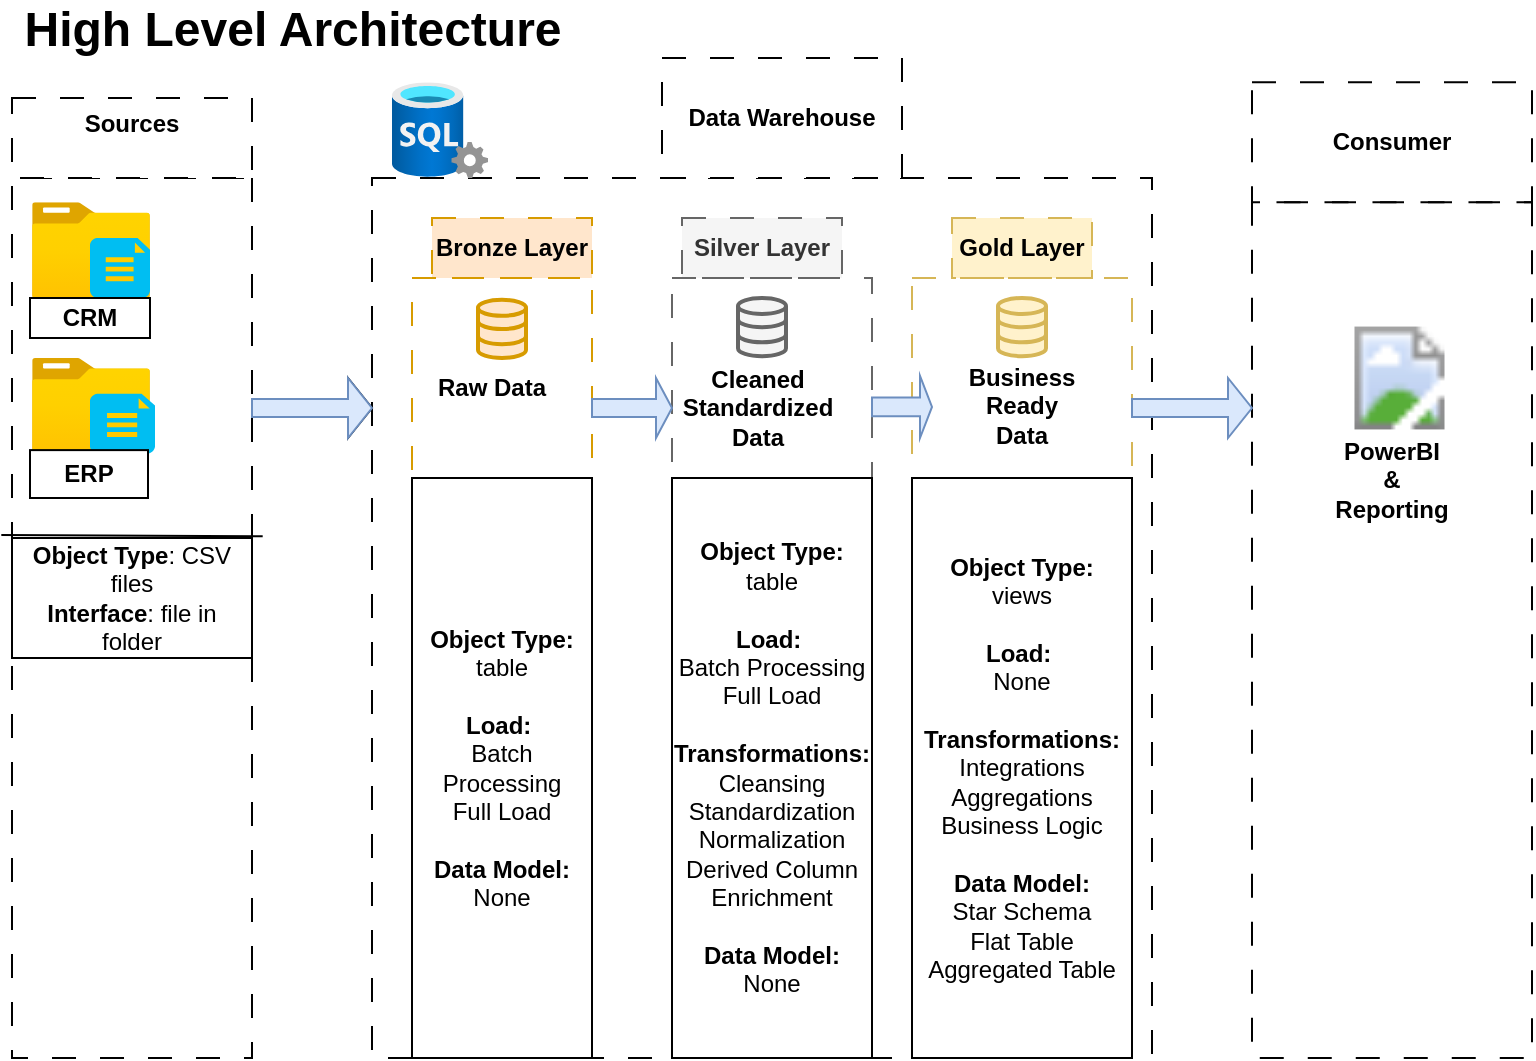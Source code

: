 <mxfile version="27.0.2">
  <diagram name="Page-1" id="kiqsvI8xpEkr5KCxIyeK">
    <mxGraphModel dx="786" dy="524" grid="1" gridSize="10" guides="1" tooltips="1" connect="1" arrows="1" fold="1" page="1" pageScale="1" pageWidth="850" pageHeight="1100" math="0" shadow="0">
      <root>
        <mxCell id="0" />
        <mxCell id="1" parent="0" />
        <mxCell id="_cw1S5Q_7i2iJpN1TKtw-1" value="High Level Architecture&lt;div&gt;&lt;br&gt;&lt;/div&gt;" style="text;strokeColor=none;fillColor=none;html=1;fontSize=24;fontStyle=1;verticalAlign=middle;align=center;" vertex="1" parent="1">
          <mxGeometry x="130" y="30" width="100" height="40" as="geometry" />
        </mxCell>
        <mxCell id="_cw1S5Q_7i2iJpN1TKtw-2" value="" style="rounded=0;whiteSpace=wrap;html=1;fillColor=none;strokeColor=#000000;fontColor=#333333;dashed=1;dashPattern=12 12;direction=south;" vertex="1" parent="1">
          <mxGeometry x="40" y="110" width="120" height="440" as="geometry" />
        </mxCell>
        <mxCell id="_cw1S5Q_7i2iJpN1TKtw-3" value="Sources&lt;div&gt;&lt;br&gt;&lt;/div&gt;" style="rounded=0;whiteSpace=wrap;html=1;strokeColor=default;fillColor=default;dashed=1;dashPattern=12 12;fontStyle=1" vertex="1" parent="1">
          <mxGeometry x="40" y="70" width="120" height="40" as="geometry" />
        </mxCell>
        <mxCell id="_cw1S5Q_7i2iJpN1TKtw-4" value="" style="rounded=0;whiteSpace=wrap;html=1;fillColor=none;strokeColor=default;dashed=1;dashPattern=12 12;" vertex="1" parent="1">
          <mxGeometry x="220" y="110" width="390" height="440" as="geometry" />
        </mxCell>
        <mxCell id="_cw1S5Q_7i2iJpN1TKtw-5" value="Data Warehouse" style="rounded=0;whiteSpace=wrap;html=1;strokeColor=default;gradientColor=none;dashed=1;dashPattern=12 12;fontStyle=1" vertex="1" parent="1">
          <mxGeometry x="365" y="50" width="120" height="60" as="geometry" />
        </mxCell>
        <mxCell id="_cw1S5Q_7i2iJpN1TKtw-6" value="" style="rounded=0;whiteSpace=wrap;html=1;fillColor=none;strokeColor=#000000;fontColor=#333333;dashed=1;dashPattern=12 12;direction=south;" vertex="1" parent="1">
          <mxGeometry x="660" y="122.12" width="140" height="427.88" as="geometry" />
        </mxCell>
        <mxCell id="_cw1S5Q_7i2iJpN1TKtw-7" value="Consumer" style="rounded=0;whiteSpace=wrap;html=1;dashed=1;dashPattern=12 12;fillColor=none;fontStyle=1" vertex="1" parent="1">
          <mxGeometry x="660" y="62.12" width="140" height="60" as="geometry" />
        </mxCell>
        <mxCell id="_cw1S5Q_7i2iJpN1TKtw-8" value="Bronze Layer" style="rounded=0;whiteSpace=wrap;html=1;fillColor=#ffe6cc;dashed=1;dashPattern=12 12;strokeColor=#d79b00;fontStyle=1" vertex="1" parent="1">
          <mxGeometry x="250" y="130" width="80" height="30" as="geometry" />
        </mxCell>
        <mxCell id="_cw1S5Q_7i2iJpN1TKtw-9" value="" style="rounded=0;whiteSpace=wrap;html=1;dashed=1;dashPattern=12 12;fillColor=none;strokeColor=#d79b00;" vertex="1" parent="1">
          <mxGeometry x="240" y="160" width="90" height="390" as="geometry" />
        </mxCell>
        <mxCell id="_cw1S5Q_7i2iJpN1TKtw-13" value="Silver Layer" style="rounded=0;whiteSpace=wrap;html=1;fillColor=#f5f5f5;dashed=1;dashPattern=12 12;fontColor=#333333;strokeColor=#666666;fontStyle=1" vertex="1" parent="1">
          <mxGeometry x="375" y="130" width="80" height="30" as="geometry" />
        </mxCell>
        <mxCell id="_cw1S5Q_7i2iJpN1TKtw-14" value="" style="rounded=0;whiteSpace=wrap;html=1;dashed=1;dashPattern=12 12;fillColor=none;fontColor=#333333;strokeColor=#666666;" vertex="1" parent="1">
          <mxGeometry x="370" y="160" width="100" height="390" as="geometry" />
        </mxCell>
        <mxCell id="_cw1S5Q_7i2iJpN1TKtw-15" value="Gold Layer" style="rounded=0;whiteSpace=wrap;html=1;fillColor=#fff2cc;dashed=1;dashPattern=12 12;strokeColor=#d6b656;fontStyle=1" vertex="1" parent="1">
          <mxGeometry x="510" y="130" width="70" height="30" as="geometry" />
        </mxCell>
        <mxCell id="_cw1S5Q_7i2iJpN1TKtw-16" value="" style="rounded=0;whiteSpace=wrap;html=1;dashed=1;dashPattern=12 12;fillColor=none;strokeColor=#d6b656;" vertex="1" parent="1">
          <mxGeometry x="490" y="160" width="110" height="390" as="geometry" />
        </mxCell>
        <mxCell id="_cw1S5Q_7i2iJpN1TKtw-18" value="" style="image;aspect=fixed;html=1;points=[];align=center;fontSize=12;image=img/lib/azure2/general/Folder_Blank.svg;" vertex="1" parent="1">
          <mxGeometry x="50" y="122.12" width="59" height="47.88" as="geometry" />
        </mxCell>
        <mxCell id="_cw1S5Q_7i2iJpN1TKtw-19" value="" style="verticalLabelPosition=bottom;html=1;verticalAlign=top;align=center;strokeColor=none;fillColor=#00BEF2;shape=mxgraph.azure.file_2;pointerEvents=1;" vertex="1" parent="1">
          <mxGeometry x="79" y="140" width="30" height="30" as="geometry" />
        </mxCell>
        <mxCell id="_cw1S5Q_7i2iJpN1TKtw-20" value="&lt;b&gt;CRM&lt;/b&gt;" style="rounded=0;whiteSpace=wrap;html=1;" vertex="1" parent="1">
          <mxGeometry x="49" y="170" width="60" height="20" as="geometry" />
        </mxCell>
        <mxCell id="_cw1S5Q_7i2iJpN1TKtw-23" value="" style="image;aspect=fixed;html=1;points=[];align=center;fontSize=12;image=img/lib/azure2/general/Folder_Blank.svg;" vertex="1" parent="1">
          <mxGeometry x="50" y="200" width="59" height="47.88" as="geometry" />
        </mxCell>
        <mxCell id="_cw1S5Q_7i2iJpN1TKtw-24" value="&lt;b&gt;CRM&lt;/b&gt;" style="rounded=0;whiteSpace=wrap;html=1;" vertex="1" parent="1">
          <mxGeometry x="49" y="170" width="60" height="20" as="geometry" />
        </mxCell>
        <mxCell id="_cw1S5Q_7i2iJpN1TKtw-25" value="" style="verticalLabelPosition=bottom;html=1;verticalAlign=top;align=center;strokeColor=none;fillColor=#00BEF2;shape=mxgraph.azure.file_2;pointerEvents=1;" vertex="1" parent="1">
          <mxGeometry x="79" y="217.88" width="32.5" height="30" as="geometry" />
        </mxCell>
        <mxCell id="_cw1S5Q_7i2iJpN1TKtw-26" value="&lt;b&gt;ERP&lt;/b&gt;" style="rounded=0;whiteSpace=wrap;html=1;" vertex="1" parent="1">
          <mxGeometry x="49" y="246.06" width="59" height="23.94" as="geometry" />
        </mxCell>
        <mxCell id="_cw1S5Q_7i2iJpN1TKtw-28" value="" style="endArrow=none;html=1;rounded=0;entryX=0.576;entryY=1.017;entryDx=0;entryDy=0;entryPerimeter=0;exitX=0.578;exitY=-0.072;exitDx=0;exitDy=0;exitPerimeter=0;" edge="1" parent="1">
          <mxGeometry width="50" height="50" relative="1" as="geometry">
            <mxPoint x="165.34" y="289.18" as="sourcePoint" />
            <mxPoint x="34.66" y="288.56" as="targetPoint" />
          </mxGeometry>
        </mxCell>
        <mxCell id="_cw1S5Q_7i2iJpN1TKtw-29" value="&lt;b&gt;Object Type&lt;/b&gt;: CSV files&lt;div&gt;&lt;b&gt;Interface&lt;/b&gt;: file in folder&lt;/div&gt;" style="rounded=0;whiteSpace=wrap;html=1;" vertex="1" parent="1">
          <mxGeometry x="40" y="290" width="120" height="60" as="geometry" />
        </mxCell>
        <mxCell id="_cw1S5Q_7i2iJpN1TKtw-30" value="" style="html=1;verticalLabelPosition=bottom;align=center;labelBackgroundColor=#ffffff;verticalAlign=top;strokeWidth=2;strokeColor=#d79b00;shadow=0;dashed=0;shape=mxgraph.ios7.icons.data;fillColor=#ffe6cc;" vertex="1" parent="1">
          <mxGeometry x="273" y="170.9" width="24" height="29.1" as="geometry" />
        </mxCell>
        <mxCell id="_cw1S5Q_7i2iJpN1TKtw-31" value="" style="html=1;verticalLabelPosition=bottom;align=center;labelBackgroundColor=#ffffff;verticalAlign=top;strokeWidth=2;strokeColor=#666666;shadow=0;dashed=0;shape=mxgraph.ios7.icons.data;fillColor=#f5f5f5;fontColor=#333333;" vertex="1" parent="1">
          <mxGeometry x="403" y="170.0" width="24" height="29.1" as="geometry" />
        </mxCell>
        <mxCell id="_cw1S5Q_7i2iJpN1TKtw-32" value="" style="html=1;verticalLabelPosition=bottom;align=center;labelBackgroundColor=#ffffff;verticalAlign=top;strokeWidth=2;strokeColor=#d6b656;shadow=0;dashed=0;shape=mxgraph.ios7.icons.data;fillColor=#fff2cc;" vertex="1" parent="1">
          <mxGeometry x="533" y="170" width="24" height="29.1" as="geometry" />
        </mxCell>
        <mxCell id="_cw1S5Q_7i2iJpN1TKtw-34" value="" style="shape=singleArrow;whiteSpace=wrap;html=1;" vertex="1" parent="1">
          <mxGeometry x="160" y="210" width="60" height="30" as="geometry" />
        </mxCell>
        <mxCell id="_cw1S5Q_7i2iJpN1TKtw-35" value="" style="shape=singleArrow;whiteSpace=wrap;html=1;fillColor=#dae8fc;strokeColor=#6c8ebf;" vertex="1" parent="1">
          <mxGeometry x="160" y="210" width="60" height="30" as="geometry" />
        </mxCell>
        <mxCell id="_cw1S5Q_7i2iJpN1TKtw-37" value="" style="shape=singleArrow;whiteSpace=wrap;html=1;fillColor=#dae8fc;strokeColor=#6c8ebf;" vertex="1" parent="1">
          <mxGeometry x="330" y="210" width="40" height="30" as="geometry" />
        </mxCell>
        <mxCell id="_cw1S5Q_7i2iJpN1TKtw-38" value="" style="shape=singleArrow;whiteSpace=wrap;html=1;fillColor=#dae8fc;strokeColor=#6c8ebf;" vertex="1" parent="1">
          <mxGeometry x="470" y="208.94" width="30" height="31.06" as="geometry" />
        </mxCell>
        <mxCell id="_cw1S5Q_7i2iJpN1TKtw-39" value="" style="shape=singleArrow;whiteSpace=wrap;html=1;fillColor=#dae8fc;strokeColor=#6c8ebf;" vertex="1" parent="1">
          <mxGeometry x="600" y="210" width="60" height="30" as="geometry" />
        </mxCell>
        <mxCell id="_cw1S5Q_7i2iJpN1TKtw-40" value="Raw Data" style="text;html=1;align=center;verticalAlign=middle;whiteSpace=wrap;rounded=0;fontStyle=1" vertex="1" parent="1">
          <mxGeometry x="250" y="200" width="60" height="30" as="geometry" />
        </mxCell>
        <mxCell id="_cw1S5Q_7i2iJpN1TKtw-41" value="Cleaned Standardized Data" style="text;html=1;align=center;verticalAlign=middle;whiteSpace=wrap;rounded=0;fontStyle=1" vertex="1" parent="1">
          <mxGeometry x="382.5" y="210" width="60" height="30" as="geometry" />
        </mxCell>
        <mxCell id="_cw1S5Q_7i2iJpN1TKtw-42" value="Business Ready Data" style="text;html=1;align=center;verticalAlign=middle;whiteSpace=wrap;rounded=0;fontStyle=1" vertex="1" parent="1">
          <mxGeometry x="515" y="208.94" width="60" height="30" as="geometry" />
        </mxCell>
        <mxCell id="_cw1S5Q_7i2iJpN1TKtw-48" value="&lt;b&gt;Object Type:&lt;/b&gt; table&lt;div&gt;&lt;br&gt;&lt;div&gt;&lt;b&gt;Load:&amp;nbsp;&lt;/b&gt;&lt;/div&gt;&lt;div&gt;Batch Processing&lt;/div&gt;&lt;div&gt;Full Load&lt;/div&gt;&lt;div&gt;&lt;br&gt;&lt;/div&gt;&lt;div&gt;&lt;b&gt;Data Model:&lt;/b&gt; None&lt;/div&gt;&lt;/div&gt;" style="rounded=0;whiteSpace=wrap;html=1;" vertex="1" parent="1">
          <mxGeometry x="240" y="260" width="90" height="290" as="geometry" />
        </mxCell>
        <mxCell id="_cw1S5Q_7i2iJpN1TKtw-49" value="&lt;b&gt;Object Type:&lt;/b&gt; table&lt;div&gt;&lt;br&gt;&lt;div&gt;&lt;b&gt;Load:&amp;nbsp;&lt;/b&gt;&lt;/div&gt;&lt;div&gt;Batch Processing&lt;/div&gt;&lt;div&gt;Full Load&lt;/div&gt;&lt;div&gt;&lt;br&gt;&lt;/div&gt;&lt;div&gt;&lt;b&gt;Transformations:&lt;/b&gt;&lt;/div&gt;&lt;div&gt;Cleansing&lt;/div&gt;&lt;div&gt;Standardization&lt;/div&gt;&lt;div&gt;Normalization&lt;/div&gt;&lt;div&gt;Derived Column&lt;/div&gt;&lt;div&gt;Enrichment&lt;/div&gt;&lt;div&gt;&lt;br&gt;&lt;/div&gt;&lt;div&gt;&lt;b&gt;Data Model:&lt;/b&gt; None&lt;/div&gt;&lt;/div&gt;" style="rounded=0;whiteSpace=wrap;html=1;" vertex="1" parent="1">
          <mxGeometry x="370" y="260" width="100" height="290" as="geometry" />
        </mxCell>
        <mxCell id="_cw1S5Q_7i2iJpN1TKtw-50" value="&lt;b&gt;Object Type:&lt;/b&gt;&lt;div&gt;views&lt;br&gt;&lt;div&gt;&lt;br&gt;&lt;div&gt;&lt;b&gt;Load:&amp;nbsp;&lt;/b&gt;&lt;/div&gt;&lt;div&gt;None&lt;/div&gt;&lt;div&gt;&lt;br&gt;&lt;/div&gt;&lt;div&gt;&lt;b&gt;Transformations:&lt;/b&gt;&lt;/div&gt;&lt;div&gt;Integrations&lt;/div&gt;&lt;div&gt;Aggregations&lt;/div&gt;&lt;div&gt;Business Logic&lt;/div&gt;&lt;div&gt;&lt;br&gt;&lt;/div&gt;&lt;div&gt;&lt;b&gt;Data Model:&lt;/b&gt;&lt;/div&gt;&lt;/div&gt;&lt;/div&gt;&lt;div&gt;Star Schema&lt;/div&gt;&lt;div&gt;Flat Table&lt;/div&gt;&lt;div&gt;Aggregated Table&lt;/div&gt;" style="rounded=0;whiteSpace=wrap;html=1;" vertex="1" parent="1">
          <mxGeometry x="490" y="260" width="110" height="290" as="geometry" />
        </mxCell>
        <mxCell id="_cw1S5Q_7i2iJpN1TKtw-51" value="" style="image;aspect=fixed;html=1;points=[];align=center;fontSize=12;image=img/lib/azure2/power_platform/PowerBI.svg;" vertex="1" parent="1">
          <mxGeometry x="711.25" y="180" width="45" height="60" as="geometry" />
        </mxCell>
        <mxCell id="_cw1S5Q_7i2iJpN1TKtw-52" value="&lt;b&gt;PowerBI &amp;amp; Reporting&lt;/b&gt;" style="text;html=1;align=center;verticalAlign=middle;whiteSpace=wrap;rounded=0;" vertex="1" parent="1">
          <mxGeometry x="700" y="246.06" width="60" height="30" as="geometry" />
        </mxCell>
        <mxCell id="_cw1S5Q_7i2iJpN1TKtw-53" value="" style="image;aspect=fixed;html=1;points=[];align=center;fontSize=12;image=img/lib/azure2/databases/SQL_Server.svg;" vertex="1" parent="1">
          <mxGeometry x="230" y="62.12" width="48" height="48" as="geometry" />
        </mxCell>
      </root>
    </mxGraphModel>
  </diagram>
</mxfile>
